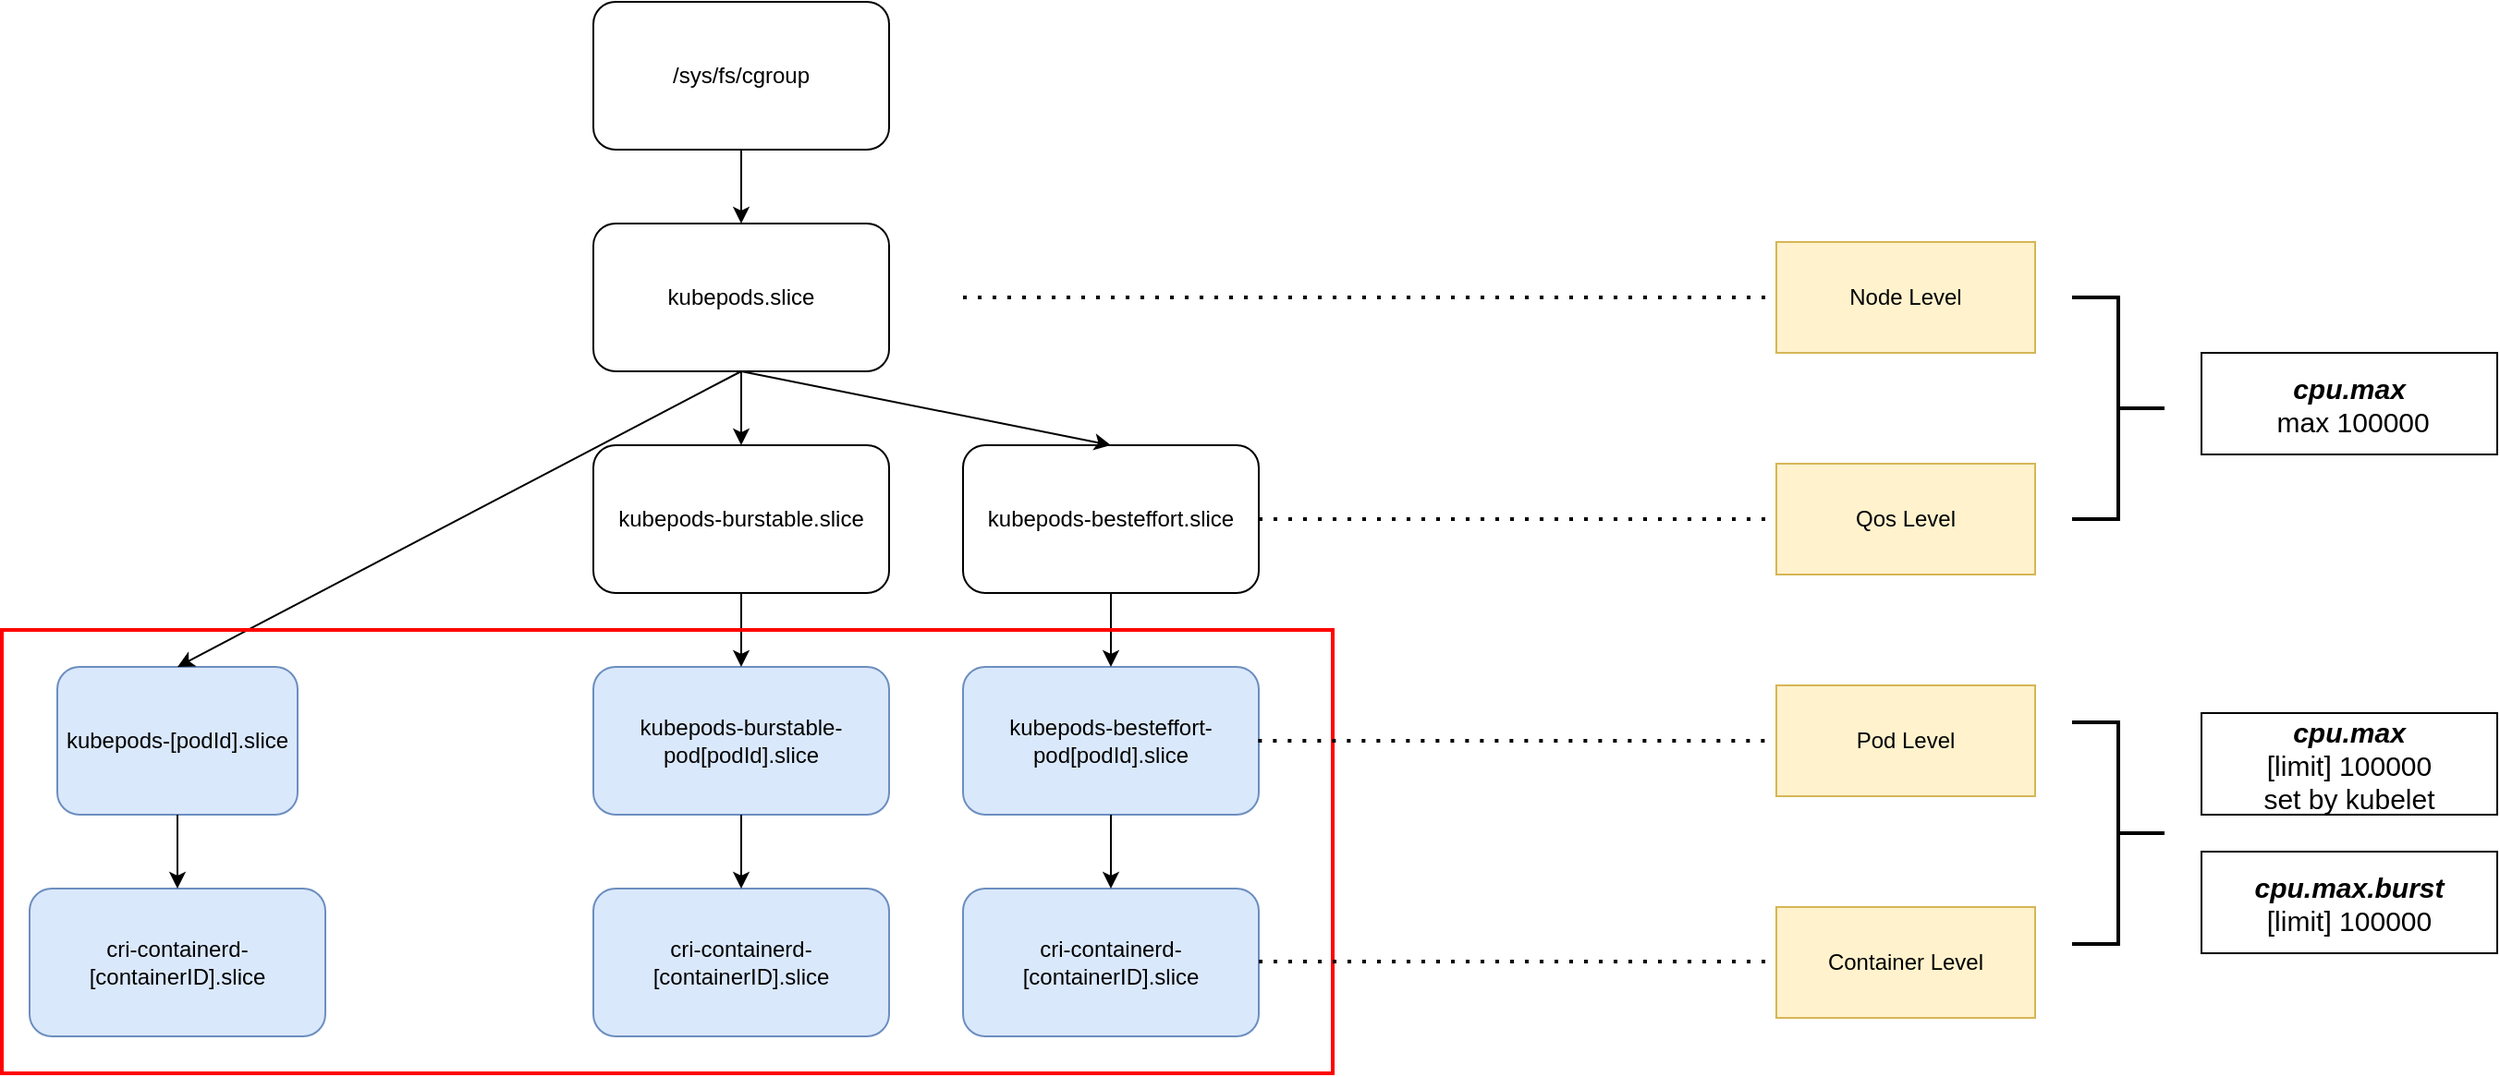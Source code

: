 <mxfile version="26.2.12">
  <diagram name="Page-1" id="VrustT9aQ9iLsQXw1_XP">
    <mxGraphModel dx="2353" dy="785" grid="1" gridSize="10" guides="1" tooltips="1" connect="1" arrows="1" fold="1" page="1" pageScale="1" pageWidth="850" pageHeight="1100" math="0" shadow="0">
      <root>
        <mxCell id="0" />
        <mxCell id="1" parent="0" />
        <mxCell id="24xS1FKtoK1Pq3YzGILR-1" value="/sys/fs/cgroup" style="rounded=1;whiteSpace=wrap;html=1;" parent="1" vertex="1">
          <mxGeometry x="280" y="80" width="160" height="80" as="geometry" />
        </mxCell>
        <mxCell id="24xS1FKtoK1Pq3YzGILR-4" value="kubepods.slice" style="rounded=1;whiteSpace=wrap;html=1;" parent="1" vertex="1">
          <mxGeometry x="280" y="200" width="160" height="80" as="geometry" />
        </mxCell>
        <mxCell id="24xS1FKtoK1Pq3YzGILR-7" value="kubepods-burstable.slice" style="rounded=1;whiteSpace=wrap;html=1;" parent="1" vertex="1">
          <mxGeometry x="280" y="320" width="160" height="80" as="geometry" />
        </mxCell>
        <mxCell id="24xS1FKtoK1Pq3YzGILR-8" value="kubepods-besteffort.slice" style="rounded=1;whiteSpace=wrap;html=1;" parent="1" vertex="1">
          <mxGeometry x="480" y="320" width="160" height="80" as="geometry" />
        </mxCell>
        <mxCell id="24xS1FKtoK1Pq3YzGILR-9" value="kubepods-burstable-pod[podId].slice" style="rounded=1;whiteSpace=wrap;html=1;fillColor=#dae8fc;strokeColor=#6c8ebf;" parent="1" vertex="1">
          <mxGeometry x="280" y="440" width="160" height="80" as="geometry" />
        </mxCell>
        <mxCell id="24xS1FKtoK1Pq3YzGILR-11" value="kubepods-besteffort-pod[podId].slice" style="rounded=1;whiteSpace=wrap;html=1;fillColor=#dae8fc;strokeColor=#6c8ebf;" parent="1" vertex="1">
          <mxGeometry x="480" y="440" width="160" height="80" as="geometry" />
        </mxCell>
        <mxCell id="24xS1FKtoK1Pq3YzGILR-13" value="cri-containerd-[containerID].slice" style="rounded=1;whiteSpace=wrap;html=1;fillColor=#dae8fc;strokeColor=#6c8ebf;" parent="1" vertex="1">
          <mxGeometry x="280" y="560" width="160" height="80" as="geometry" />
        </mxCell>
        <mxCell id="24xS1FKtoK1Pq3YzGILR-14" value="cri-containerd-[containerID].slice" style="rounded=1;whiteSpace=wrap;html=1;fillColor=#dae8fc;strokeColor=#6c8ebf;" parent="1" vertex="1">
          <mxGeometry x="480" y="560" width="160" height="80" as="geometry" />
        </mxCell>
        <mxCell id="24xS1FKtoK1Pq3YzGILR-15" value="" style="endArrow=classic;html=1;rounded=0;exitX=0.5;exitY=1;exitDx=0;exitDy=0;entryX=0.5;entryY=0;entryDx=0;entryDy=0;" parent="1" source="24xS1FKtoK1Pq3YzGILR-1" target="24xS1FKtoK1Pq3YzGILR-4" edge="1">
          <mxGeometry width="50" height="50" relative="1" as="geometry">
            <mxPoint x="320" y="310" as="sourcePoint" />
            <mxPoint x="370" y="260" as="targetPoint" />
          </mxGeometry>
        </mxCell>
        <mxCell id="24xS1FKtoK1Pq3YzGILR-16" value="" style="endArrow=classic;html=1;rounded=0;exitX=0.5;exitY=1;exitDx=0;exitDy=0;entryX=0.5;entryY=0;entryDx=0;entryDy=0;" parent="1" source="24xS1FKtoK1Pq3YzGILR-4" target="24xS1FKtoK1Pq3YzGILR-7" edge="1">
          <mxGeometry width="50" height="50" relative="1" as="geometry">
            <mxPoint x="320" y="310" as="sourcePoint" />
            <mxPoint x="370" y="260" as="targetPoint" />
          </mxGeometry>
        </mxCell>
        <mxCell id="24xS1FKtoK1Pq3YzGILR-17" value="" style="endArrow=classic;html=1;rounded=0;exitX=0.5;exitY=1;exitDx=0;exitDy=0;entryX=0.5;entryY=0;entryDx=0;entryDy=0;" parent="1" source="24xS1FKtoK1Pq3YzGILR-4" target="24xS1FKtoK1Pq3YzGILR-8" edge="1">
          <mxGeometry width="50" height="50" relative="1" as="geometry">
            <mxPoint x="320" y="310" as="sourcePoint" />
            <mxPoint x="370" y="260" as="targetPoint" />
          </mxGeometry>
        </mxCell>
        <mxCell id="24xS1FKtoK1Pq3YzGILR-18" value="" style="endArrow=classic;html=1;rounded=0;exitX=0.5;exitY=1;exitDx=0;exitDy=0;entryX=0.5;entryY=0;entryDx=0;entryDy=0;" parent="1" source="24xS1FKtoK1Pq3YzGILR-7" target="24xS1FKtoK1Pq3YzGILR-9" edge="1">
          <mxGeometry width="50" height="50" relative="1" as="geometry">
            <mxPoint x="320" y="350" as="sourcePoint" />
            <mxPoint x="370" y="300" as="targetPoint" />
          </mxGeometry>
        </mxCell>
        <mxCell id="24xS1FKtoK1Pq3YzGILR-19" value="" style="endArrow=classic;html=1;rounded=0;exitX=0.5;exitY=1;exitDx=0;exitDy=0;" parent="1" source="24xS1FKtoK1Pq3YzGILR-8" target="24xS1FKtoK1Pq3YzGILR-11" edge="1">
          <mxGeometry width="50" height="50" relative="1" as="geometry">
            <mxPoint x="320" y="400" as="sourcePoint" />
            <mxPoint x="370" y="350" as="targetPoint" />
          </mxGeometry>
        </mxCell>
        <mxCell id="24xS1FKtoK1Pq3YzGILR-20" value="" style="endArrow=classic;html=1;rounded=0;exitX=0.5;exitY=1;exitDx=0;exitDy=0;entryX=0.5;entryY=0;entryDx=0;entryDy=0;" parent="1" source="24xS1FKtoK1Pq3YzGILR-9" target="24xS1FKtoK1Pq3YzGILR-13" edge="1">
          <mxGeometry width="50" height="50" relative="1" as="geometry">
            <mxPoint x="320" y="510" as="sourcePoint" />
            <mxPoint x="370" y="460" as="targetPoint" />
          </mxGeometry>
        </mxCell>
        <mxCell id="24xS1FKtoK1Pq3YzGILR-21" value="" style="endArrow=classic;html=1;rounded=0;exitX=0.5;exitY=1;exitDx=0;exitDy=0;entryX=0.5;entryY=0;entryDx=0;entryDy=0;" parent="1" source="24xS1FKtoK1Pq3YzGILR-11" target="24xS1FKtoK1Pq3YzGILR-14" edge="1">
          <mxGeometry width="50" height="50" relative="1" as="geometry">
            <mxPoint x="320" y="510" as="sourcePoint" />
            <mxPoint x="370" y="460" as="targetPoint" />
          </mxGeometry>
        </mxCell>
        <mxCell id="24xS1FKtoK1Pq3YzGILR-28" value="kubepods-[podId].slice" style="rounded=1;whiteSpace=wrap;html=1;fillColor=#dae8fc;strokeColor=#6c8ebf;" parent="1" vertex="1">
          <mxGeometry x="-10" y="440" width="130" height="80" as="geometry" />
        </mxCell>
        <mxCell id="24xS1FKtoK1Pq3YzGILR-29" value="" style="endArrow=classic;html=1;rounded=0;exitX=0.5;exitY=1;exitDx=0;exitDy=0;entryX=0.5;entryY=0;entryDx=0;entryDy=0;" parent="1" source="24xS1FKtoK1Pq3YzGILR-4" target="24xS1FKtoK1Pq3YzGILR-28" edge="1">
          <mxGeometry width="50" height="50" relative="1" as="geometry">
            <mxPoint x="520" y="430" as="sourcePoint" />
            <mxPoint x="570" y="380" as="targetPoint" />
          </mxGeometry>
        </mxCell>
        <mxCell id="u81XuuetXmTG_5yvI7nN-1" value="cri-containerd-[containerID].slice" style="rounded=1;whiteSpace=wrap;html=1;fillColor=#dae8fc;strokeColor=#6c8ebf;" parent="1" vertex="1">
          <mxGeometry x="-25" y="560" width="160" height="80" as="geometry" />
        </mxCell>
        <mxCell id="u81XuuetXmTG_5yvI7nN-2" value="" style="endArrow=classic;html=1;rounded=0;exitX=0.5;exitY=1;exitDx=0;exitDy=0;entryX=0.5;entryY=0;entryDx=0;entryDy=0;" parent="1" source="24xS1FKtoK1Pq3YzGILR-28" target="u81XuuetXmTG_5yvI7nN-1" edge="1">
          <mxGeometry width="50" height="50" relative="1" as="geometry">
            <mxPoint x="340" y="470" as="sourcePoint" />
            <mxPoint x="390" y="420" as="targetPoint" />
          </mxGeometry>
        </mxCell>
        <mxCell id="u81XuuetXmTG_5yvI7nN-4" value="" style="rounded=0;whiteSpace=wrap;html=1;fillColor=none;strokeColor=light-dark(#FF0000,#EDEDED);glass=0;shadow=0;strokeWidth=2;" parent="1" vertex="1">
          <mxGeometry x="-40" y="420" width="720" height="240" as="geometry" />
        </mxCell>
        <mxCell id="b8stvGG4L8tqHpXERQID-6" value="" style="endArrow=none;dashed=1;html=1;dashPattern=1 3;strokeWidth=2;rounded=0;" edge="1" parent="1">
          <mxGeometry width="50" height="50" relative="1" as="geometry">
            <mxPoint x="480" y="240" as="sourcePoint" />
            <mxPoint x="920" y="240" as="targetPoint" />
          </mxGeometry>
        </mxCell>
        <mxCell id="b8stvGG4L8tqHpXERQID-7" value="" style="endArrow=none;dashed=1;html=1;dashPattern=1 3;strokeWidth=2;rounded=0;exitX=1;exitY=0.5;exitDx=0;exitDy=0;" edge="1" parent="1" source="24xS1FKtoK1Pq3YzGILR-8">
          <mxGeometry width="50" height="50" relative="1" as="geometry">
            <mxPoint x="430" y="450" as="sourcePoint" />
            <mxPoint x="920" y="360" as="targetPoint" />
          </mxGeometry>
        </mxCell>
        <mxCell id="b8stvGG4L8tqHpXERQID-8" value="" style="endArrow=none;dashed=1;html=1;dashPattern=1 3;strokeWidth=2;rounded=0;exitX=0.944;exitY=0.25;exitDx=0;exitDy=0;exitPerimeter=0;" edge="1" parent="1" source="u81XuuetXmTG_5yvI7nN-4">
          <mxGeometry width="50" height="50" relative="1" as="geometry">
            <mxPoint x="430" y="450" as="sourcePoint" />
            <mxPoint x="920" y="480" as="targetPoint" />
          </mxGeometry>
        </mxCell>
        <mxCell id="b8stvGG4L8tqHpXERQID-14" value="" style="endArrow=none;dashed=1;html=1;dashPattern=1 3;strokeWidth=2;rounded=0;exitX=0.944;exitY=0.25;exitDx=0;exitDy=0;exitPerimeter=0;" edge="1" parent="1">
          <mxGeometry width="50" height="50" relative="1" as="geometry">
            <mxPoint x="640" y="599.5" as="sourcePoint" />
            <mxPoint x="920" y="599.5" as="targetPoint" />
          </mxGeometry>
        </mxCell>
        <mxCell id="b8stvGG4L8tqHpXERQID-15" value="&lt;div&gt;&lt;br&gt;&lt;/div&gt;Node Level&lt;div&gt;&lt;br&gt;&lt;/div&gt;" style="rounded=0;whiteSpace=wrap;html=1;fillColor=#fff2cc;strokeColor=#d6b656;" vertex="1" parent="1">
          <mxGeometry x="920" y="210" width="140" height="60" as="geometry" />
        </mxCell>
        <mxCell id="b8stvGG4L8tqHpXERQID-18" value="Qos Level" style="rounded=0;whiteSpace=wrap;html=1;fillColor=#fff2cc;strokeColor=#d6b656;" vertex="1" parent="1">
          <mxGeometry x="920" y="330" width="140" height="60" as="geometry" />
        </mxCell>
        <mxCell id="b8stvGG4L8tqHpXERQID-19" value="Pod Level" style="rounded=0;whiteSpace=wrap;html=1;fillColor=#fff2cc;strokeColor=#d6b656;" vertex="1" parent="1">
          <mxGeometry x="920" y="450" width="140" height="60" as="geometry" />
        </mxCell>
        <mxCell id="b8stvGG4L8tqHpXERQID-20" value="Container Level" style="rounded=0;whiteSpace=wrap;html=1;fillColor=#fff2cc;strokeColor=#d6b656;" vertex="1" parent="1">
          <mxGeometry x="920" y="570" width="140" height="60" as="geometry" />
        </mxCell>
        <mxCell id="b8stvGG4L8tqHpXERQID-21" value="" style="strokeWidth=2;html=1;shape=mxgraph.flowchart.annotation_2;align=left;labelPosition=right;pointerEvents=1;rotation=-180;" vertex="1" parent="1">
          <mxGeometry x="1080" y="240" width="50" height="120" as="geometry" />
        </mxCell>
        <mxCell id="b8stvGG4L8tqHpXERQID-23" value="&lt;font style=&quot;font-size: 15px;&quot;&gt;&lt;b&gt;&lt;i&gt;cpu.max&lt;/i&gt;&lt;/b&gt;&lt;/font&gt;&lt;div&gt;&lt;font style=&quot;font-size: 15px;&quot;&gt;&amp;nbsp;max 100000&lt;/font&gt;&lt;/div&gt;" style="text;html=1;align=center;verticalAlign=middle;whiteSpace=wrap;rounded=0;strokeColor=default;" vertex="1" parent="1">
          <mxGeometry x="1150" y="270" width="160" height="55" as="geometry" />
        </mxCell>
        <mxCell id="b8stvGG4L8tqHpXERQID-24" value="" style="strokeWidth=2;html=1;shape=mxgraph.flowchart.annotation_2;align=left;labelPosition=right;pointerEvents=1;rotation=-180;" vertex="1" parent="1">
          <mxGeometry x="1080" y="470" width="50" height="120" as="geometry" />
        </mxCell>
        <mxCell id="b8stvGG4L8tqHpXERQID-25" value="&lt;font style=&quot;font-size: 15px;&quot;&gt;&lt;b&gt;&lt;i&gt;cpu.max&lt;/i&gt;&lt;/b&gt;&lt;/font&gt;&lt;div&gt;&lt;font style=&quot;font-size: 15px;&quot;&gt;[limit] 100000&lt;/font&gt;&lt;/div&gt;&lt;div&gt;&lt;span style=&quot;font-size: 15px;&quot;&gt;set by kubelet&lt;/span&gt;&lt;/div&gt;" style="text;html=1;align=center;verticalAlign=middle;whiteSpace=wrap;rounded=0;strokeColor=default;" vertex="1" parent="1">
          <mxGeometry x="1150" y="465" width="160" height="55" as="geometry" />
        </mxCell>
        <mxCell id="b8stvGG4L8tqHpXERQID-26" value="&lt;font style=&quot;font-size: 15px;&quot;&gt;&lt;b&gt;&lt;i&gt;cpu.max.burst&lt;/i&gt;&lt;/b&gt;&lt;/font&gt;&lt;div&gt;&lt;font style=&quot;font-size: 15px;&quot;&gt;[limit] 100000&lt;/font&gt;&lt;/div&gt;" style="text;html=1;align=center;verticalAlign=middle;whiteSpace=wrap;rounded=0;strokeColor=default;" vertex="1" parent="1">
          <mxGeometry x="1150" y="540" width="160" height="55" as="geometry" />
        </mxCell>
      </root>
    </mxGraphModel>
  </diagram>
</mxfile>
